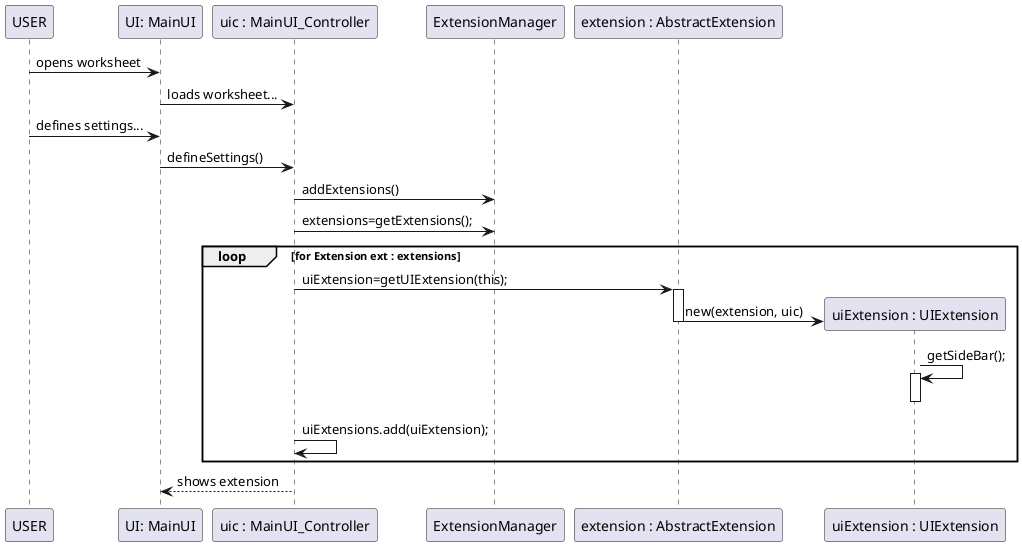 @startuml design.png
  participant "USER" as USER
  participant "UI: MainUI" as UI
  participant "uic : MainUI_Controller" as UIC
  participant ExtensionManager as ExtM
  participant "extension : AbstractExtension" as EExample
  participant "uiExtension : UIExtension" as UIExt
  USER->UI: opens worksheet
  UI-> UIC: loads worksheet...
  USER->UI: defines settings...
  UI->UIC: defineSettings()
  UIC->ExtM: addExtensions()
  UIC -> ExtM : extensions=getExtensions();
  loop for Extension ext : extensions
  	UIC -> EExample : uiExtension=getUIExtension(this);
  	activate EExample
  	create UIExt
  	EExample -> UIExt : new(extension, uic)
  	deactivate EExample
  	UIExt -> UIExt : getSideBar();
  	activate UIExt
  	deactivate UIExt
  	UIC -> UIC : uiExtensions.add(uiExtension);
  end
  UIC --> UI : shows extension
 @enduml
